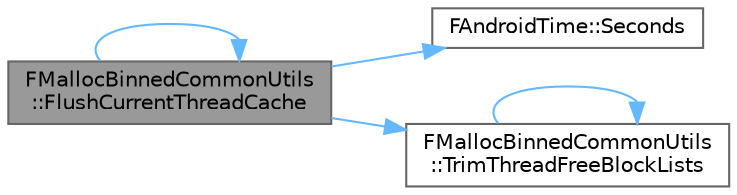 digraph "FMallocBinnedCommonUtils::FlushCurrentThreadCache"
{
 // INTERACTIVE_SVG=YES
 // LATEX_PDF_SIZE
  bgcolor="transparent";
  edge [fontname=Helvetica,fontsize=10,labelfontname=Helvetica,labelfontsize=10];
  node [fontname=Helvetica,fontsize=10,shape=box,height=0.2,width=0.4];
  rankdir="LR";
  Node1 [id="Node000001",label="FMallocBinnedCommonUtils\l::FlushCurrentThreadCache",height=0.2,width=0.4,color="gray40", fillcolor="grey60", style="filled", fontcolor="black",tooltip=" "];
  Node1 -> Node1 [id="edge1_Node000001_Node000001",color="steelblue1",style="solid",tooltip=" "];
  Node1 -> Node2 [id="edge2_Node000001_Node000002",color="steelblue1",style="solid",tooltip=" "];
  Node2 [id="Node000002",label="FAndroidTime::Seconds",height=0.2,width=0.4,color="grey40", fillcolor="white", style="filled",URL="$d1/d27/structFAndroidTime.html#ad64caf5a4cf7be5a98034240d951a54e",tooltip=" "];
  Node1 -> Node3 [id="edge3_Node000001_Node000003",color="steelblue1",style="solid",tooltip=" "];
  Node3 [id="Node000003",label="FMallocBinnedCommonUtils\l::TrimThreadFreeBlockLists",height=0.2,width=0.4,color="grey40", fillcolor="white", style="filled",URL="$d4/d57/classFMallocBinnedCommonUtils.html#a00510e1b5d499cb003e6c7d7f7fa9e00",tooltip=" "];
  Node3 -> Node3 [id="edge4_Node000003_Node000003",color="steelblue1",style="solid",tooltip=" "];
}
